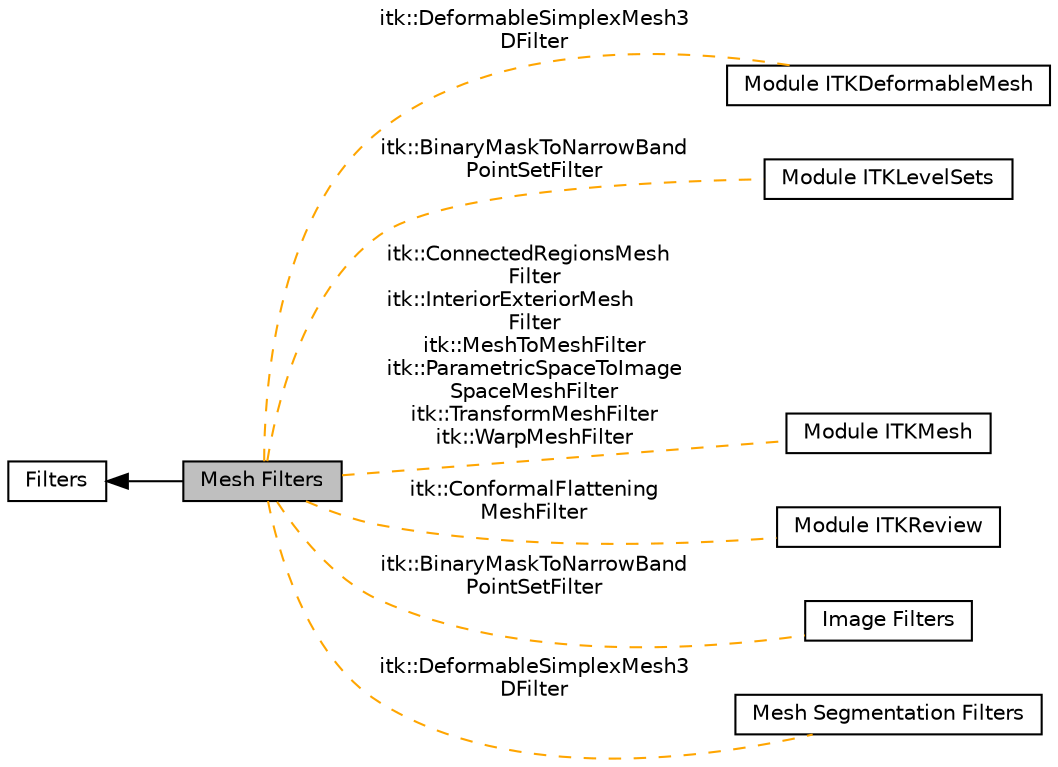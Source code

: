 digraph "Mesh Filters"
{
  edge [fontname="Helvetica",fontsize="10",labelfontname="Helvetica",labelfontsize="10"];
  node [fontname="Helvetica",fontsize="10",shape=box];
  rankdir=LR;
  Node2 [label="Filters",height=0.2,width=0.4,color="black", fillcolor="white", style="filled",URL="$group__Filters.html",tooltip=" "];
  Node8 [label="Module ITKDeformableMesh",height=0.2,width=0.4,color="black", fillcolor="white", style="filled",URL="$group__ITKDeformableMesh.html",tooltip=" "];
  Node4 [label="Module ITKLevelSets",height=0.2,width=0.4,color="black", fillcolor="white", style="filled",URL="$group__ITKLevelSets.html",tooltip=" "];
  Node6 [label="Module ITKMesh",height=0.2,width=0.4,color="black", fillcolor="white", style="filled",URL="$group__ITKMesh.html",tooltip=" "];
  Node5 [label="Module ITKReview",height=0.2,width=0.4,color="black", fillcolor="white", style="filled",URL="$group__ITKReview.html",tooltip=" "];
  Node3 [label="Image Filters",height=0.2,width=0.4,color="black", fillcolor="white", style="filled",URL="$group__ImageFilters.html",tooltip=" "];
  Node1 [label="Mesh Filters",height=0.2,width=0.4,color="black", fillcolor="grey75", style="filled", fontcolor="black",tooltip=" "];
  Node7 [label="Mesh Segmentation Filters",height=0.2,width=0.4,color="black", fillcolor="white", style="filled",URL="$group__MeshSegmentation.html",tooltip=" "];
  Node2->Node1 [shape=plaintext, dir="back", style="solid"];
  Node1->Node3 [shape=plaintext, label="itk::BinaryMaskToNarrowBand\lPointSetFilter", color="orange", dir="none", style="dashed"];
  Node1->Node4 [shape=plaintext, label="itk::BinaryMaskToNarrowBand\lPointSetFilter", color="orange", dir="none", style="dashed"];
  Node1->Node5 [shape=plaintext, label="itk::ConformalFlattening\lMeshFilter", color="orange", dir="none", style="dashed"];
  Node1->Node6 [shape=plaintext, label="itk::ConnectedRegionsMesh\lFilter\nitk::InteriorExteriorMesh\lFilter\nitk::MeshToMeshFilter\nitk::ParametricSpaceToImage\lSpaceMeshFilter\nitk::TransformMeshFilter\nitk::WarpMeshFilter", color="orange", dir="none", style="dashed"];
  Node1->Node7 [shape=plaintext, label="itk::DeformableSimplexMesh3\lDFilter", color="orange", dir="none", style="dashed"];
  Node1->Node8 [shape=plaintext, label="itk::DeformableSimplexMesh3\lDFilter", color="orange", dir="none", style="dashed"];
}
